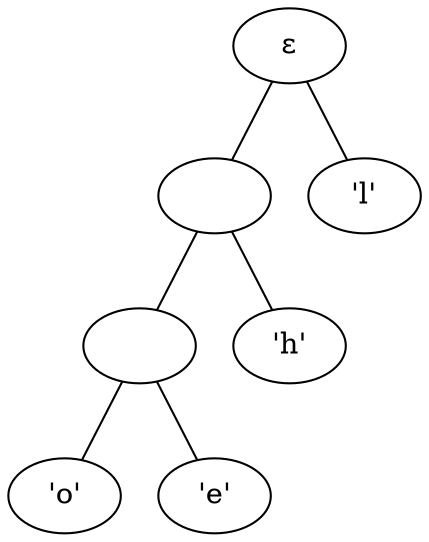 
graph {
    0 
    0 [label="ε"]
    0 -- 1 -- 2 -- 3    3 [label="'o'"]
    2 [label=""]
    2 -- 4    4 [label="'e'"]
    1 [label=""]
    1 -- 5    5 [label="'h'"]
    0 -- 6    6 [label="'l'"]
}

